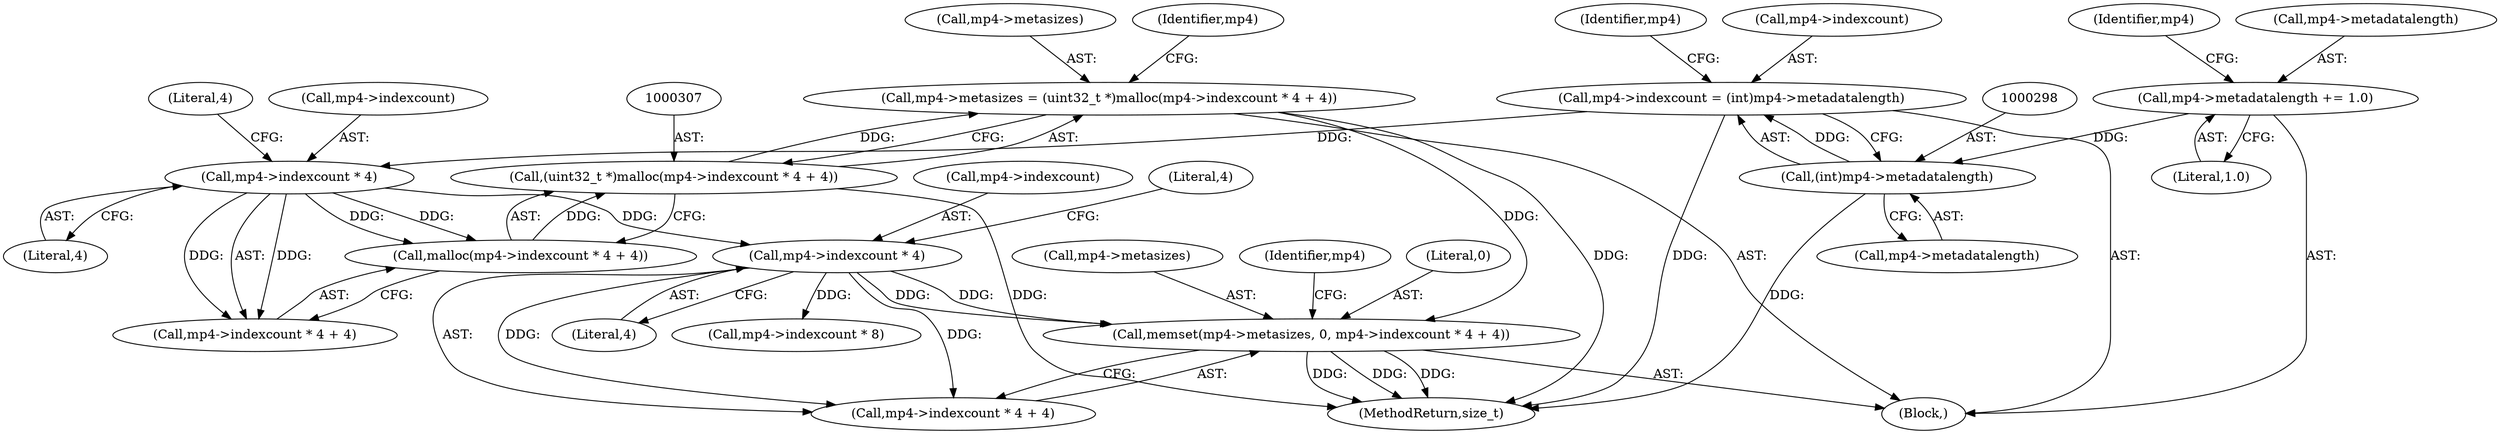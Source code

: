 digraph "0_gpmf-parser_341f12cd5b97ab419e53853ca00176457c9f1681_6@API" {
"1000316" [label="(Call,memset(mp4->metasizes, 0, mp4->indexcount * 4 + 4))"];
"1000302" [label="(Call,mp4->metasizes = (uint32_t *)malloc(mp4->indexcount * 4 + 4))"];
"1000306" [label="(Call,(uint32_t *)malloc(mp4->indexcount * 4 + 4))"];
"1000308" [label="(Call,malloc(mp4->indexcount * 4 + 4))"];
"1000310" [label="(Call,mp4->indexcount * 4)"];
"1000293" [label="(Call,mp4->indexcount = (int)mp4->metadatalength)"];
"1000297" [label="(Call,(int)mp4->metadatalength)"];
"1000288" [label="(Call,mp4->metadatalength += 1.0)"];
"1000322" [label="(Call,mp4->indexcount * 4)"];
"1000326" [label="(Literal,4)"];
"1000308" [label="(Call,malloc(mp4->indexcount * 4 + 4))"];
"1000302" [label="(Call,mp4->metasizes = (uint32_t *)malloc(mp4->indexcount * 4 + 4))"];
"1000315" [label="(Literal,4)"];
"1000303" [label="(Call,mp4->metasizes)"];
"1000299" [label="(Call,mp4->metadatalength)"];
"1000288" [label="(Call,mp4->metadatalength += 1.0)"];
"1000327" [label="(Literal,4)"];
"1000297" [label="(Call,(int)mp4->metadatalength)"];
"1000295" [label="(Identifier,mp4)"];
"1000311" [label="(Call,mp4->indexcount)"];
"1000293" [label="(Call,mp4->indexcount = (int)mp4->metadatalength)"];
"1000323" [label="(Call,mp4->indexcount)"];
"1000304" [label="(Identifier,mp4)"];
"1000322" [label="(Call,mp4->indexcount * 4)"];
"1000320" [label="(Literal,0)"];
"1000318" [label="(Identifier,mp4)"];
"1000306" [label="(Call,(uint32_t *)malloc(mp4->indexcount * 4 + 4))"];
"1000282" [label="(Block,)"];
"1000294" [label="(Call,mp4->indexcount)"];
"1000310" [label="(Call,mp4->indexcount * 4)"];
"1000317" [label="(Call,mp4->metasizes)"];
"1000289" [label="(Call,mp4->metadatalength)"];
"1000336" [label="(Call,mp4->indexcount * 8)"];
"1000321" [label="(Call,mp4->indexcount * 4 + 4)"];
"1000330" [label="(Identifier,mp4)"];
"1000423" [label="(MethodReturn,size_t)"];
"1000316" [label="(Call,memset(mp4->metasizes, 0, mp4->indexcount * 4 + 4))"];
"1000309" [label="(Call,mp4->indexcount * 4 + 4)"];
"1000314" [label="(Literal,4)"];
"1000292" [label="(Literal,1.0)"];
"1000316" -> "1000282"  [label="AST: "];
"1000316" -> "1000321"  [label="CFG: "];
"1000317" -> "1000316"  [label="AST: "];
"1000320" -> "1000316"  [label="AST: "];
"1000321" -> "1000316"  [label="AST: "];
"1000330" -> "1000316"  [label="CFG: "];
"1000316" -> "1000423"  [label="DDG: "];
"1000316" -> "1000423"  [label="DDG: "];
"1000316" -> "1000423"  [label="DDG: "];
"1000302" -> "1000316"  [label="DDG: "];
"1000322" -> "1000316"  [label="DDG: "];
"1000322" -> "1000316"  [label="DDG: "];
"1000302" -> "1000282"  [label="AST: "];
"1000302" -> "1000306"  [label="CFG: "];
"1000303" -> "1000302"  [label="AST: "];
"1000306" -> "1000302"  [label="AST: "];
"1000318" -> "1000302"  [label="CFG: "];
"1000302" -> "1000423"  [label="DDG: "];
"1000306" -> "1000302"  [label="DDG: "];
"1000306" -> "1000308"  [label="CFG: "];
"1000307" -> "1000306"  [label="AST: "];
"1000308" -> "1000306"  [label="AST: "];
"1000306" -> "1000423"  [label="DDG: "];
"1000308" -> "1000306"  [label="DDG: "];
"1000308" -> "1000309"  [label="CFG: "];
"1000309" -> "1000308"  [label="AST: "];
"1000310" -> "1000308"  [label="DDG: "];
"1000310" -> "1000308"  [label="DDG: "];
"1000310" -> "1000309"  [label="AST: "];
"1000310" -> "1000314"  [label="CFG: "];
"1000311" -> "1000310"  [label="AST: "];
"1000314" -> "1000310"  [label="AST: "];
"1000315" -> "1000310"  [label="CFG: "];
"1000310" -> "1000309"  [label="DDG: "];
"1000310" -> "1000309"  [label="DDG: "];
"1000293" -> "1000310"  [label="DDG: "];
"1000310" -> "1000322"  [label="DDG: "];
"1000293" -> "1000282"  [label="AST: "];
"1000293" -> "1000297"  [label="CFG: "];
"1000294" -> "1000293"  [label="AST: "];
"1000297" -> "1000293"  [label="AST: "];
"1000304" -> "1000293"  [label="CFG: "];
"1000293" -> "1000423"  [label="DDG: "];
"1000297" -> "1000293"  [label="DDG: "];
"1000297" -> "1000299"  [label="CFG: "];
"1000298" -> "1000297"  [label="AST: "];
"1000299" -> "1000297"  [label="AST: "];
"1000297" -> "1000423"  [label="DDG: "];
"1000288" -> "1000297"  [label="DDG: "];
"1000288" -> "1000282"  [label="AST: "];
"1000288" -> "1000292"  [label="CFG: "];
"1000289" -> "1000288"  [label="AST: "];
"1000292" -> "1000288"  [label="AST: "];
"1000295" -> "1000288"  [label="CFG: "];
"1000322" -> "1000321"  [label="AST: "];
"1000322" -> "1000326"  [label="CFG: "];
"1000323" -> "1000322"  [label="AST: "];
"1000326" -> "1000322"  [label="AST: "];
"1000327" -> "1000322"  [label="CFG: "];
"1000322" -> "1000321"  [label="DDG: "];
"1000322" -> "1000321"  [label="DDG: "];
"1000322" -> "1000336"  [label="DDG: "];
}
